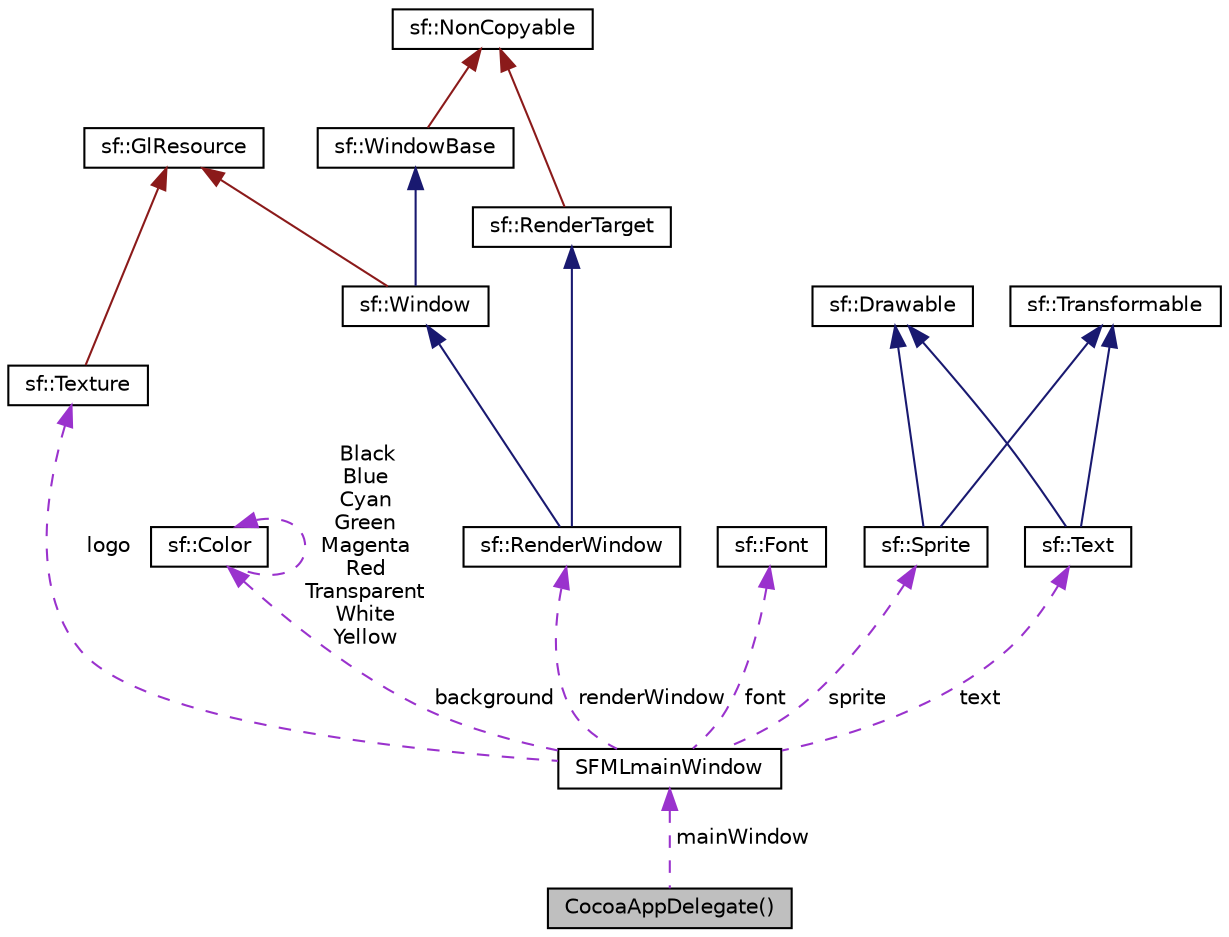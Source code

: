 digraph "CocoaAppDelegate()"
{
 // LATEX_PDF_SIZE
  edge [fontname="Helvetica",fontsize="10",labelfontname="Helvetica",labelfontsize="10"];
  node [fontname="Helvetica",fontsize="10",shape=record];
  Node1 [label="CocoaAppDelegate()",height=0.2,width=0.4,color="black", fillcolor="grey75", style="filled", fontcolor="black",tooltip=" "];
  Node2 -> Node1 [dir="back",color="darkorchid3",fontsize="10",style="dashed",label=" mainWindow" ];
  Node2 [label="SFMLmainWindow",height=0.2,width=0.4,color="black", fillcolor="white", style="filled",URL="$d7/df9/structSFMLmainWindow.html",tooltip=" "];
  Node3 -> Node2 [dir="back",color="darkorchid3",fontsize="10",style="dashed",label=" logo" ];
  Node3 [label="sf::Texture",height=0.2,width=0.4,color="black", fillcolor="white", style="filled",URL="$de/d26/classsf_1_1Texture.html",tooltip="Image living on the graphics card that can be used for drawing."];
  Node4 -> Node3 [dir="back",color="firebrick4",fontsize="10",style="solid"];
  Node4 [label="sf::GlResource",height=0.2,width=0.4,color="black", fillcolor="white", style="filled",URL="$d7/db6/classsf_1_1GlResource.html",tooltip="Base class for classes that require an OpenGL context."];
  Node5 -> Node2 [dir="back",color="darkorchid3",fontsize="10",style="dashed",label=" background" ];
  Node5 [label="sf::Color",height=0.2,width=0.4,color="black", fillcolor="white", style="filled",URL="$da/def/classsf_1_1Color.html",tooltip="Utility class for manipulating RGBA colors."];
  Node5 -> Node5 [dir="back",color="darkorchid3",fontsize="10",style="dashed",label=" Black\nBlue\nCyan\nGreen\nMagenta\nRed\nTransparent\nWhite\nYellow" ];
  Node6 -> Node2 [dir="back",color="darkorchid3",fontsize="10",style="dashed",label=" renderWindow" ];
  Node6 [label="sf::RenderWindow",height=0.2,width=0.4,color="black", fillcolor="white", style="filled",URL="$dd/dd0/classsf_1_1RenderWindow.html",tooltip="Window that can serve as a target for 2D drawing."];
  Node7 -> Node6 [dir="back",color="midnightblue",fontsize="10",style="solid"];
  Node7 [label="sf::Window",height=0.2,width=0.4,color="black", fillcolor="white", style="filled",URL="$dd/d2f/classsf_1_1Window.html",tooltip="Window that serves as a target for OpenGL rendering."];
  Node8 -> Node7 [dir="back",color="midnightblue",fontsize="10",style="solid"];
  Node8 [label="sf::WindowBase",height=0.2,width=0.4,color="black", fillcolor="white", style="filled",URL="$d2/d1d/classsf_1_1WindowBase.html",tooltip="Window that serves as a base for other windows."];
  Node9 -> Node8 [dir="back",color="firebrick4",fontsize="10",style="solid"];
  Node9 [label="sf::NonCopyable",height=0.2,width=0.4,color="black", fillcolor="white", style="filled",URL="$d0/da7/classsf_1_1NonCopyable.html",tooltip="Utility class that makes any derived class non-copyable."];
  Node4 -> Node7 [dir="back",color="firebrick4",fontsize="10",style="solid"];
  Node10 -> Node6 [dir="back",color="midnightblue",fontsize="10",style="solid"];
  Node10 [label="sf::RenderTarget",height=0.2,width=0.4,color="black", fillcolor="white", style="filled",URL="$d1/d0b/classsf_1_1RenderTarget.html",tooltip="Base class for all render targets (window, texture, ...)"];
  Node9 -> Node10 [dir="back",color="firebrick4",fontsize="10",style="solid"];
  Node11 -> Node2 [dir="back",color="darkorchid3",fontsize="10",style="dashed",label=" font" ];
  Node11 [label="sf::Font",height=0.2,width=0.4,color="black", fillcolor="white", style="filled",URL="$d3/d66/classsf_1_1Font.html",tooltip="Class for loading and manipulating character fonts."];
  Node12 -> Node2 [dir="back",color="darkorchid3",fontsize="10",style="dashed",label=" sprite" ];
  Node12 [label="sf::Sprite",height=0.2,width=0.4,color="black", fillcolor="white", style="filled",URL="$d8/d44/classsf_1_1Sprite.html",tooltip="Drawable representation of a texture, with its own transformations, color, etc."];
  Node13 -> Node12 [dir="back",color="midnightblue",fontsize="10",style="solid"];
  Node13 [label="sf::Drawable",height=0.2,width=0.4,color="black", fillcolor="white", style="filled",URL="$d1/ddd/classsf_1_1Drawable.html",tooltip="Abstract base class for objects that can be drawn to a render target."];
  Node14 -> Node12 [dir="back",color="midnightblue",fontsize="10",style="solid"];
  Node14 [label="sf::Transformable",height=0.2,width=0.4,color="black", fillcolor="white", style="filled",URL="$df/dc5/classsf_1_1Transformable.html",tooltip="Decomposed transform defined by a position, a rotation and a scale."];
  Node15 -> Node2 [dir="back",color="darkorchid3",fontsize="10",style="dashed",label=" text" ];
  Node15 [label="sf::Text",height=0.2,width=0.4,color="black", fillcolor="white", style="filled",URL="$d4/da5/classsf_1_1Text.html",tooltip="Graphical text that can be drawn to a render target."];
  Node13 -> Node15 [dir="back",color="midnightblue",fontsize="10",style="solid"];
  Node14 -> Node15 [dir="back",color="midnightblue",fontsize="10",style="solid"];
}
